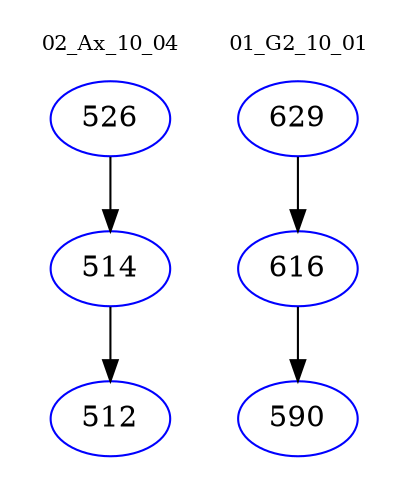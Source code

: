 digraph{
subgraph cluster_0 {
color = white
label = "02_Ax_10_04";
fontsize=10;
T0_526 [label="526", color="blue"]
T0_526 -> T0_514 [color="black"]
T0_514 [label="514", color="blue"]
T0_514 -> T0_512 [color="black"]
T0_512 [label="512", color="blue"]
}
subgraph cluster_1 {
color = white
label = "01_G2_10_01";
fontsize=10;
T1_629 [label="629", color="blue"]
T1_629 -> T1_616 [color="black"]
T1_616 [label="616", color="blue"]
T1_616 -> T1_590 [color="black"]
T1_590 [label="590", color="blue"]
}
}
